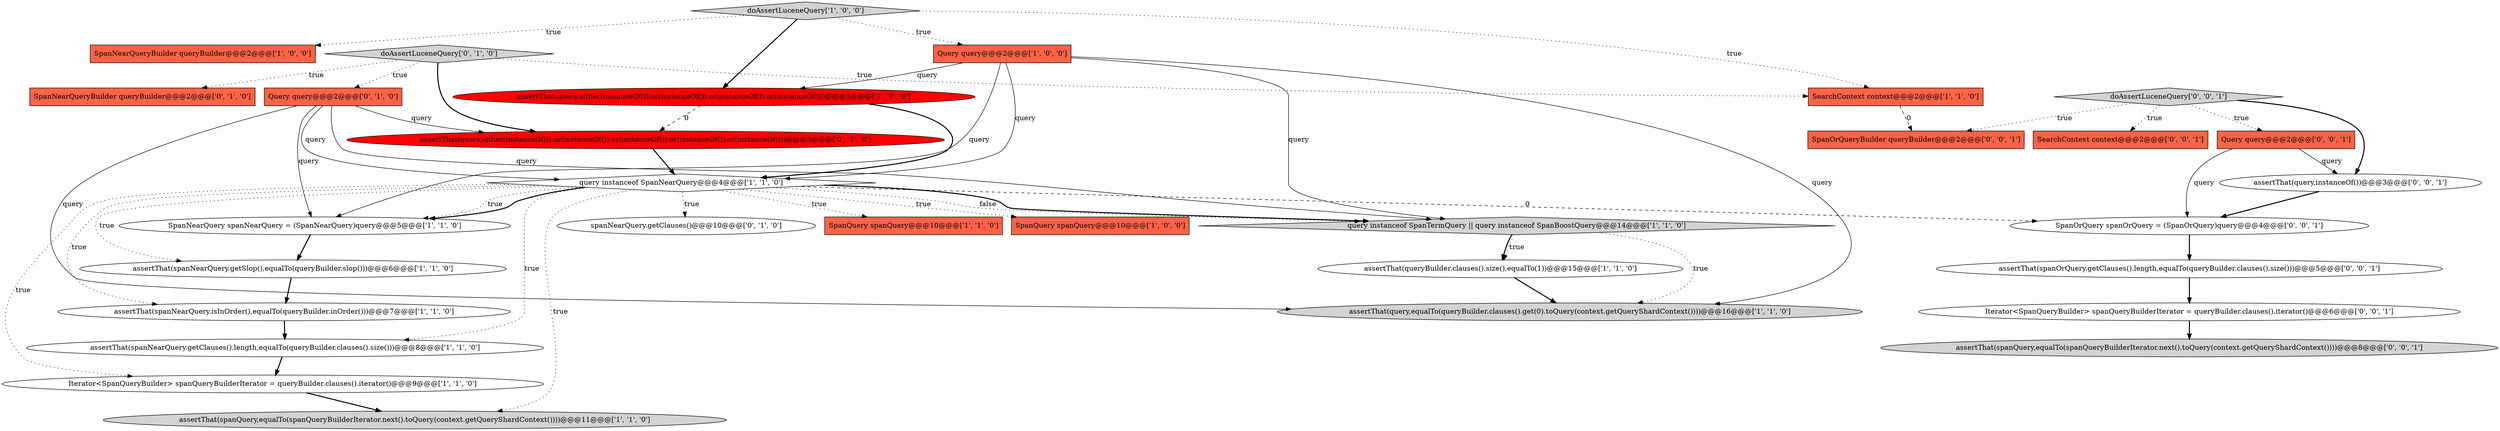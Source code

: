 digraph {
7 [style = filled, label = "SpanNearQueryBuilder queryBuilder@@@2@@@['1', '0', '0']", fillcolor = tomato, shape = box image = "AAA0AAABBB1BBB"];
29 [style = filled, label = "assertThat(spanOrQuery.getClauses().length,equalTo(queryBuilder.clauses().size()))@@@5@@@['0', '0', '1']", fillcolor = white, shape = ellipse image = "AAA0AAABBB3BBB"];
28 [style = filled, label = "SpanOrQuery spanOrQuery = (SpanOrQuery)query@@@4@@@['0', '0', '1']", fillcolor = white, shape = ellipse image = "AAA0AAABBB3BBB"];
30 [style = filled, label = "Iterator<SpanQueryBuilder> spanQueryBuilderIterator = queryBuilder.clauses().iterator()@@@6@@@['0', '0', '1']", fillcolor = white, shape = ellipse image = "AAA0AAABBB3BBB"];
3 [style = filled, label = "assertThat(query,either(instanceOf()).or(instanceOf()).or(instanceOf()).or(instanceOf()))@@@3@@@['1', '0', '0']", fillcolor = red, shape = ellipse image = "AAA1AAABBB1BBB"];
1 [style = filled, label = "assertThat(spanNearQuery.getClauses().length,equalTo(queryBuilder.clauses().size()))@@@8@@@['1', '1', '0']", fillcolor = white, shape = ellipse image = "AAA0AAABBB1BBB"];
10 [style = filled, label = "assertThat(query,equalTo(queryBuilder.clauses().get(0).toQuery(context.getQueryShardContext())))@@@16@@@['1', '1', '0']", fillcolor = lightgray, shape = ellipse image = "AAA0AAABBB1BBB"];
11 [style = filled, label = "query instanceof SpanTermQuery || query instanceof SpanBoostQuery@@@14@@@['1', '1', '0']", fillcolor = lightgray, shape = diamond image = "AAA0AAABBB1BBB"];
16 [style = filled, label = "assertThat(spanNearQuery.isInOrder(),equalTo(queryBuilder.inOrder()))@@@7@@@['1', '1', '0']", fillcolor = white, shape = ellipse image = "AAA0AAABBB1BBB"];
18 [style = filled, label = "SpanNearQueryBuilder queryBuilder@@@2@@@['0', '1', '0']", fillcolor = tomato, shape = box image = "AAA0AAABBB2BBB"];
24 [style = filled, label = "assertThat(spanQuery,equalTo(spanQueryBuilderIterator.next().toQuery(context.getQueryShardContext())))@@@8@@@['0', '0', '1']", fillcolor = lightgray, shape = ellipse image = "AAA0AAABBB3BBB"];
23 [style = filled, label = "SearchContext context@@@2@@@['0', '0', '1']", fillcolor = tomato, shape = box image = "AAA0AAABBB3BBB"];
13 [style = filled, label = "SpanNearQuery spanNearQuery = (SpanNearQuery)query@@@5@@@['1', '1', '0']", fillcolor = white, shape = ellipse image = "AAA0AAABBB1BBB"];
26 [style = filled, label = "SpanOrQueryBuilder queryBuilder@@@2@@@['0', '0', '1']", fillcolor = tomato, shape = box image = "AAA0AAABBB3BBB"];
21 [style = filled, label = "assertThat(query,either(instanceOf()).or(instanceOf()).or(instanceOf()).or(instanceOf()).or(instanceOf()))@@@3@@@['0', '1', '0']", fillcolor = red, shape = ellipse image = "AAA1AAABBB2BBB"];
9 [style = filled, label = "doAssertLuceneQuery['1', '0', '0']", fillcolor = lightgray, shape = diamond image = "AAA0AAABBB1BBB"];
19 [style = filled, label = "spanNearQuery.getClauses()@@@10@@@['0', '1', '0']", fillcolor = white, shape = ellipse image = "AAA0AAABBB2BBB"];
5 [style = filled, label = "assertThat(queryBuilder.clauses().size(),equalTo(1))@@@15@@@['1', '1', '0']", fillcolor = white, shape = ellipse image = "AAA0AAABBB1BBB"];
4 [style = filled, label = "Iterator<SpanQueryBuilder> spanQueryBuilderIterator = queryBuilder.clauses().iterator()@@@9@@@['1', '1', '0']", fillcolor = white, shape = ellipse image = "AAA0AAABBB1BBB"];
12 [style = filled, label = "query instanceof SpanNearQuery@@@4@@@['1', '1', '0']", fillcolor = white, shape = diamond image = "AAA0AAABBB1BBB"];
8 [style = filled, label = "SpanQuery spanQuery@@@10@@@['1', '1', '0']", fillcolor = tomato, shape = box image = "AAA0AAABBB1BBB"];
22 [style = filled, label = "Query query@@@2@@@['0', '0', '1']", fillcolor = tomato, shape = box image = "AAA0AAABBB3BBB"];
27 [style = filled, label = "doAssertLuceneQuery['0', '0', '1']", fillcolor = lightgray, shape = diamond image = "AAA0AAABBB3BBB"];
6 [style = filled, label = "Query query@@@2@@@['1', '0', '0']", fillcolor = tomato, shape = box image = "AAA0AAABBB1BBB"];
0 [style = filled, label = "assertThat(spanQuery,equalTo(spanQueryBuilderIterator.next().toQuery(context.getQueryShardContext())))@@@11@@@['1', '1', '0']", fillcolor = lightgray, shape = ellipse image = "AAA0AAABBB1BBB"];
2 [style = filled, label = "SpanQuery spanQuery@@@10@@@['1', '0', '0']", fillcolor = tomato, shape = box image = "AAA0AAABBB1BBB"];
17 [style = filled, label = "doAssertLuceneQuery['0', '1', '0']", fillcolor = lightgray, shape = diamond image = "AAA0AAABBB2BBB"];
20 [style = filled, label = "Query query@@@2@@@['0', '1', '0']", fillcolor = tomato, shape = box image = "AAA0AAABBB2BBB"];
15 [style = filled, label = "SearchContext context@@@2@@@['1', '1', '0']", fillcolor = tomato, shape = box image = "AAA0AAABBB1BBB"];
25 [style = filled, label = "assertThat(query,instanceOf())@@@3@@@['0', '0', '1']", fillcolor = white, shape = ellipse image = "AAA0AAABBB3BBB"];
14 [style = filled, label = "assertThat(spanNearQuery.getSlop(),equalTo(queryBuilder.slop()))@@@6@@@['1', '1', '0']", fillcolor = white, shape = ellipse image = "AAA0AAABBB1BBB"];
17->20 [style = dotted, label="true"];
14->16 [style = bold, label=""];
28->29 [style = bold, label=""];
5->10 [style = bold, label=""];
30->24 [style = bold, label=""];
1->4 [style = bold, label=""];
12->11 [style = dotted, label="false"];
25->28 [style = bold, label=""];
27->22 [style = dotted, label="true"];
17->18 [style = dotted, label="true"];
29->30 [style = bold, label=""];
3->21 [style = dashed, label="0"];
12->8 [style = dotted, label="true"];
11->10 [style = dotted, label="true"];
27->26 [style = dotted, label="true"];
12->11 [style = bold, label=""];
12->2 [style = dotted, label="true"];
12->1 [style = dotted, label="true"];
27->23 [style = dotted, label="true"];
6->3 [style = solid, label="query"];
11->5 [style = dotted, label="true"];
3->12 [style = bold, label=""];
20->13 [style = solid, label="query"];
20->10 [style = solid, label="query"];
9->6 [style = dotted, label="true"];
6->10 [style = solid, label="query"];
4->0 [style = bold, label=""];
21->12 [style = bold, label=""];
12->13 [style = bold, label=""];
12->14 [style = dotted, label="true"];
11->5 [style = bold, label=""];
20->21 [style = solid, label="query"];
12->13 [style = dotted, label="true"];
17->15 [style = dotted, label="true"];
22->28 [style = solid, label="query"];
20->11 [style = solid, label="query"];
12->16 [style = dotted, label="true"];
20->12 [style = solid, label="query"];
16->1 [style = bold, label=""];
12->19 [style = dotted, label="true"];
12->28 [style = dashed, label="0"];
6->11 [style = solid, label="query"];
15->26 [style = dashed, label="0"];
6->12 [style = solid, label="query"];
12->0 [style = dotted, label="true"];
9->3 [style = bold, label=""];
9->15 [style = dotted, label="true"];
12->4 [style = dotted, label="true"];
22->25 [style = solid, label="query"];
9->7 [style = dotted, label="true"];
13->14 [style = bold, label=""];
17->21 [style = bold, label=""];
27->25 [style = bold, label=""];
6->13 [style = solid, label="query"];
}
